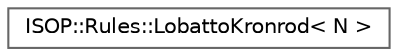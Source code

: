 digraph "Graphical Class Hierarchy"
{
 // LATEX_PDF_SIZE
  bgcolor="transparent";
  edge [fontname=Helvetica,fontsize=10,labelfontname=Helvetica,labelfontsize=10];
  node [fontname=Helvetica,fontsize=10,shape=box,height=0.2,width=0.4];
  rankdir="LR";
  Node0 [id="Node000000",label="ISOP::Rules::LobattoKronrod\< N \>",height=0.2,width=0.4,color="grey40", fillcolor="white", style="filled",URL="$struct_i_s_o_p_1_1_rules_1_1_lobatto_kronrod.html",tooltip="Lobatto-Kronrod quadrature data."];
}
